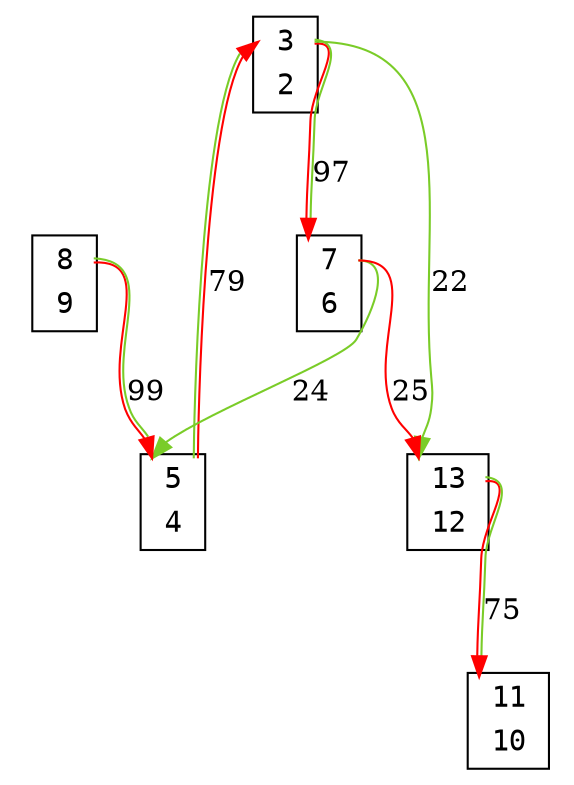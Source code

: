 digraph my_graph {
node[fontname=<Courier>,shape=<plaintext>]
vertex_0x7febb54101f0_0x7febb63a7940[label=<<TABLE bgcolor = "white">
<TR><TD BORDER = "0" PORT = "port_0x7febb54101f0_in"></TD><TD BORDER = "0" PORT = "port_">3</TD><TD BORDER = "0" PORT = "port_0x7febb54101f0_out"></TD></TR>
<TR><TD BORDER = "0" PORT = "port_0x7febb63a7940_out"></TD><TD BORDER = "0" PORT = "port_">2</TD><TD BORDER = "0" PORT = "port_0x7febb63a7940_in"></TD></TR>
</TABLE>>,style=<filled>,color=<black>,fillcolor=<white>]
vertex_0x7febb54102b0_0x7febb63a7280[label=<<TABLE bgcolor = "white">
<TR><TD BORDER = "0" PORT = "port_0x7febb63a7280_in"></TD><TD BORDER = "0" PORT = "port_">5</TD><TD BORDER = "0" PORT = "port_0x7febb63a7280_out"></TD></TR>
<TR><TD BORDER = "0" PORT = "port_0x7febb54102b0_out"></TD><TD BORDER = "0" PORT = "port_">4</TD><TD BORDER = "0" PORT = "port_0x7febb54102b0_in"></TD></TR>
</TABLE>>,style=<filled>,color=<black>,fillcolor=<white>]
vertex_0x7febb5816070_0x7febb631feb0[label=<<TABLE bgcolor = "white">
<TR><TD BORDER = "0" PORT = "port_0x7febb5816070_in"></TD><TD BORDER = "0" PORT = "port_">7</TD><TD BORDER = "0" PORT = "port_0x7febb5816070_out"></TD></TR>
<TR><TD BORDER = "0" PORT = "port_0x7febb631feb0_out"></TD><TD BORDER = "0" PORT = "port_">6</TD><TD BORDER = "0" PORT = "port_0x7febb631feb0_in"></TD></TR>
</TABLE>>,style=<filled>,color=<black>,fillcolor=<white>]
vertex_0x7febb54102e0_0x7febb54103d0[label=<<TABLE bgcolor = "white">
<TR><TD BORDER = "0" PORT = "port_0x7febb54102e0_in"></TD><TD BORDER = "0" PORT = "port_">8</TD><TD BORDER = "0" PORT = "port_0x7febb54102e0_out"></TD></TR>
<TR><TD BORDER = "0" PORT = "port_0x7febb54103d0_out"></TD><TD BORDER = "0" PORT = "port_">9</TD><TD BORDER = "0" PORT = "port_0x7febb54103d0_in"></TD></TR>
</TABLE>>,style=<filled>,color=<black>,fillcolor=<white>]
vertex_0x7febb63a7310_0x7febb63a7400[label=<<TABLE bgcolor = "white">
<TR><TD BORDER = "0" PORT = "port_0x7febb63a7400_in"></TD><TD BORDER = "0" PORT = "port_">11</TD><TD BORDER = "0" PORT = "port_0x7febb63a7400_out"></TD></TR>
<TR><TD BORDER = "0" PORT = "port_0x7febb63a7310_out"></TD><TD BORDER = "0" PORT = "port_">10</TD><TD BORDER = "0" PORT = "port_0x7febb63a7310_in"></TD></TR>
</TABLE>>,style=<filled>,color=<black>,fillcolor=<white>]
vertex_0x7febb5c170a0_0x7febb63a79d0[label=<<TABLE bgcolor = "white">
<TR><TD BORDER = "0" PORT = "port_0x7febb5c170a0_in"></TD><TD BORDER = "0" PORT = "port_">13</TD><TD BORDER = "0" PORT = "port_0x7febb5c170a0_out"></TD></TR>
<TR><TD BORDER = "0" PORT = "port_0x7febb63a79d0_out"></TD><TD BORDER = "0" PORT = "port_">12</TD><TD BORDER = "0" PORT = "port_0x7febb63a79d0_in"></TD></TR>
</TABLE>>,style=<filled>,color=<black>,fillcolor=<white>]
vertex_0x7febb54102b0_0x7febb63a7280:port_0x7febb63a7280_out->vertex_0x7febb54101f0_0x7febb63a7940:port_0x7febb54101f0_in[label="79",len=<0>,K=<0>,color=<0 1 1:0.250 0.800 0.800>]
vertex_0x7febb54101f0_0x7febb63a7940:port_0x7febb54101f0_out->vertex_0x7febb5816070_0x7febb631feb0:port_0x7febb5816070_in[label="97",len=<0>,K=<0>,color=<0 1 1:0.250 0.800 0.800>]
vertex_0x7febb54102e0_0x7febb54103d0:port_0x7febb54102e0_out->vertex_0x7febb54102b0_0x7febb63a7280:port_0x7febb63a7280_in[label="99",len=<0>,K=<0>,color=<0 1 1:0.250 0.800 0.800>]
vertex_0x7febb5c170a0_0x7febb63a79d0:port_0x7febb5c170a0_out->vertex_0x7febb63a7310_0x7febb63a7400:port_0x7febb63a7400_in[label="75",len=<0>,K=<0>,color=<0 1 1:0.250 0.800 0.800>]
vertex_0x7febb54101f0_0x7febb63a7940:port_0x7febb54101f0_out->vertex_0x7febb5c170a0_0x7febb63a79d0:port_0x7febb5c170a0_in[label="22",len=<0>,K=<0>,color=<0.250 0.800 0.800>]
vertex_0x7febb5816070_0x7febb631feb0:port_0x7febb5816070_out->vertex_0x7febb54102b0_0x7febb63a7280:port_0x7febb63a7280_in[label="24",len=<0>,K=<0>,color=<0.250 0.800 0.800>]
vertex_0x7febb5816070_0x7febb631feb0:port_0x7febb5816070_out->vertex_0x7febb5c170a0_0x7febb63a79d0:port_0x7febb5c170a0_in[label="25",len=<0>,K=<0>,color=<0 1 1>]
}
